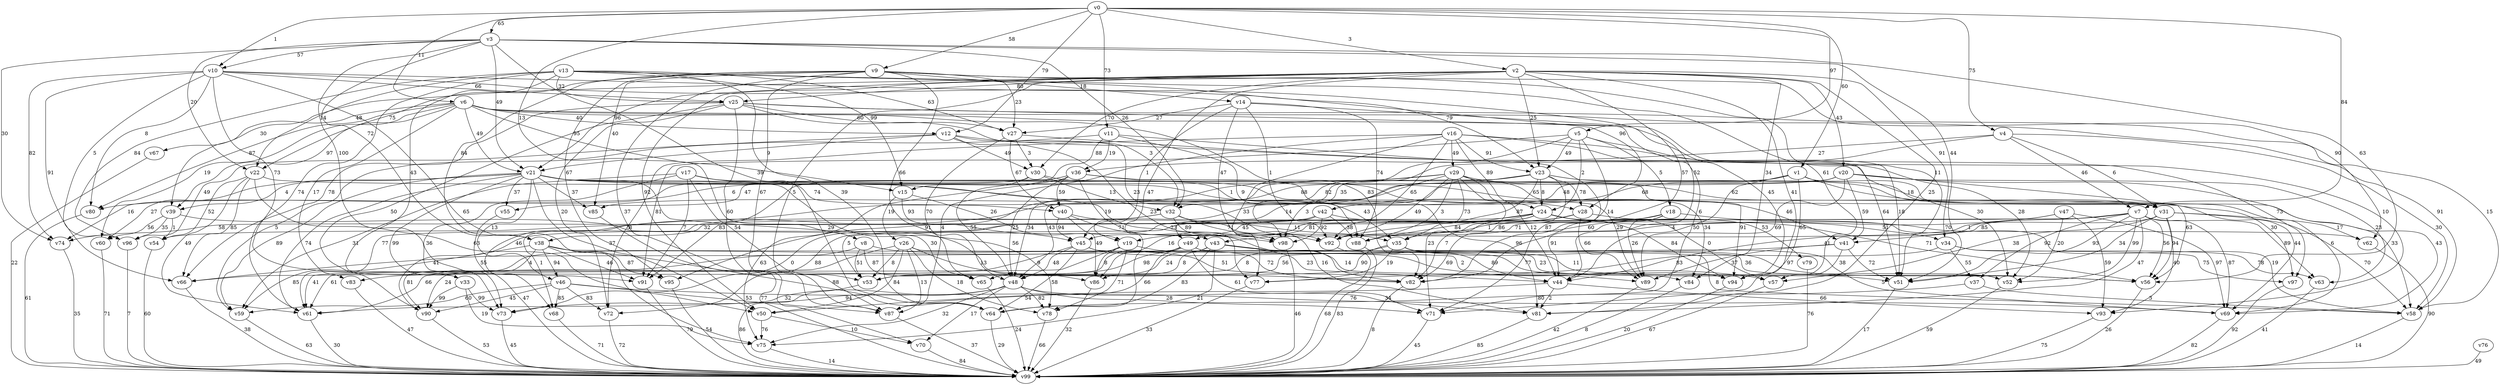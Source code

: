 digraph dg100 {
v0 -> v1 [label = "60"];
v0 -> v2 [label = "3"];
v0 -> v3 [label = "65"];
v0 -> v4 [label = "75"];
v0 -> v5 [label = "97"];
v0 -> v6 [label = "11"];
v0 -> v7 [label = "84"];
v0 -> v8 [label = "13"];
v0 -> v9 [label = "58"];
v0 -> v10 [label = "1"];
v0 -> v11 [label = "73"];
v0 -> v12 [label = "79"];
v1 -> v31 [label = "18"];
v1 -> v42 [label = "68"];
v1 -> v44 [label = "50"];
v1 -> v48 [label = "43"];
v1 -> v69 [label = "43"];
v1 -> v94 [label = "65"];
v2 -> v20 [label = "43"];
v2 -> v21 [label = "96"];
v2 -> v23 [label = "25"];
v2 -> v25 [label = "80"];
v2 -> v30 [label = "70"];
v2 -> v34 [label = "91"];
v2 -> v39 [label = "30"];
v2 -> v50 [label = "92"];
v2 -> v71 [label = "41"];
v2 -> v78 [label = "47"];
v2 -> v81 [label = "25"];
v2 -> v82 [label = "57"];
v2 -> v84 [label = "34"];
v2 -> v87 [label = "5"];
v3 -> v10 [label = "57"];
v3 -> v21 [label = "49"];
v3 -> v22 [label = "20"];
v3 -> v32 [label = "26"];
v3 -> v38 [label = "72"];
v3 -> v51 [label = "44"];
v3 -> v56 [label = "63"];
v3 -> v64 [label = "39"];
v3 -> v74 [label = "30"];
v3 -> v91 [label = "100"];
v4 -> v7 [label = "46"];
v4 -> v31 [label = "6"];
v4 -> v36 [label = "27"];
v4 -> v45 [label = "35"];
v4 -> v58 [label = "30"];
v5 -> v18 [label = "5"];
v5 -> v23 [label = "49"];
v5 -> v24 [label = "2"];
v5 -> v51 [label = "18"];
v5 -> v82 [label = "14"];
v5 -> v91 [label = "81"];
v5 -> v98 [label = "82"];
v6 -> v12 [label = "40"];
v6 -> v15 [label = "95"];
v6 -> v21 [label = "49"];
v6 -> v39 [label = "97"];
v6 -> v58 [label = "91"];
v6 -> v60 [label = "19"];
v6 -> v67 [label = "48"];
v6 -> v71 [label = "6"];
v6 -> v80 [label = "87"];
v6 -> v82 [label = "83"];
v6 -> v83 [label = "17"];
v7 -> v19 [label = "81"];
v7 -> v37 [label = "92"];
v7 -> v41 [label = "85"];
v7 -> v44 [label = "41"];
v7 -> v51 [label = "93"];
v7 -> v52 [label = "99"];
v7 -> v56 [label = "56"];
v7 -> v63 [label = "89"];
v7 -> v69 [label = "87"];
v7 -> v81 [label = "47"];
v8 -> v53 [label = "51"];
v8 -> v61 [label = "41"];
v8 -> v65 [label = "87"];
v8 -> v89 [label = "51"];
v9 -> v14 [label = "18"];
v9 -> v22 [label = "75"];
v9 -> v27 [label = "23"];
v9 -> v38 [label = "84"];
v9 -> v51 [label = "11"];
v9 -> v62 [label = "90"];
v9 -> v65 [label = "66"];
v9 -> v70 [label = "37"];
v9 -> v85 [label = "40"];
v9 -> v87 [label = "67"];
v9 -> v95 [label = "67"];
v10 -> v25 [label = "66"];
v10 -> v28 [label = "96"];
v10 -> v33 [label = "73"];
v10 -> v44 [label = "52"];
v10 -> v66 [label = "91"];
v10 -> v74 [label = "82"];
v10 -> v75 [label = "65"];
v10 -> v80 [label = "8"];
v10 -> v96 [label = "5"];
v11 -> v15 [label = "88"];
v11 -> v36 [label = "19"];
v11 -> v59 [label = "5"];
v11 -> v71 [label = "87"];
v11 -> v88 [label = "9"];
v12 -> v21 [label = "9"];
v12 -> v30 [label = "49"];
v12 -> v77 [label = "23"];
v12 -> v92 [label = "23"];
v12 -> v96 [label = "49"];
v12 -> v97 [label = "73"];
v13 -> v15 [label = "99"];
v13 -> v22 [label = "14"];
v13 -> v23 [label = "79"];
v13 -> v25 [label = "32"];
v13 -> v27 [label = "63"];
v13 -> v33 [label = "43"];
v13 -> v57 [label = "61"];
v13 -> v61 [label = "74"];
v13 -> v64 [label = "39"];
v13 -> v96 [label = "84"];
v14 -> v19 [label = "1"];
v14 -> v27 [label = "27"];
v14 -> v88 [label = "74"];
v14 -> v92 [label = "1"];
v14 -> v93 [label = "10"];
v14 -> v98 [label = "47"];
v15 -> v19 [label = "26"];
v15 -> v26 [label = "19"];
v15 -> v45 [label = "93"];
v16 -> v23 [label = "91"];
v16 -> v24 [label = "89"];
v16 -> v29 [label = "49"];
v16 -> v51 [label = "64"];
v16 -> v52 [label = "28"];
v16 -> v72 [label = "8"];
v16 -> v77 [label = "33"];
v16 -> v87 [label = "4"];
v16 -> v92 [label = "65"];
v17 -> v40 [label = "74"];
v17 -> v41 [label = "46"];
v17 -> v53 [label = "54"];
v17 -> v59 [label = "31"];
v17 -> v73 [label = "36"];
v17 -> v82 [label = "23"];
v17 -> v91 [label = "7"];
v18 -> v35 [label = "60"];
v18 -> v44 [label = "91"];
v18 -> v54 [label = "5"];
v18 -> v62 [label = "70"];
v18 -> v89 [label = "26"];
v19 -> v61 [label = "66"];
v19 -> v66 [label = "4"];
v19 -> v78 [label = "71"];
v19 -> v82 [label = "72"];
v19 -> v86 [label = "8"];
v20 -> v32 [label = "48"];
v20 -> v41 [label = "59"];
v20 -> v56 [label = "63"];
v20 -> v58 [label = "33"];
v20 -> v61 [label = "77"];
v20 -> v63 [label = "23"];
v20 -> v85 [label = "88"];
v20 -> v89 [label = "69"];
v21 -> v31 [label = "65"];
v21 -> v35 [label = "43"];
v21 -> v39 [label = "4"];
v21 -> v46 [label = "13"];
v21 -> v50 [label = "37"];
v21 -> v55 [label = "37"];
v21 -> v59 [label = "89"];
v21 -> v60 [label = "27"];
v21 -> v61 [label = "74"];
v21 -> v73 [label = "99"];
v21 -> v78 [label = "56"];
v21 -> v85 [label = "37"];
v21 -> v86 [label = "29"];
v21 -> v89 [label = "29"];
v22 -> v28 [label = "1"];
v22 -> v50 [label = "63"];
v22 -> v54 [label = "52"];
v22 -> v61 [label = "49"];
v22 -> v66 [label = "85"];
v23 -> v24 [label = "8"];
v23 -> v28 [label = "78"];
v23 -> v48 [label = "34"];
v23 -> v49 [label = "14"];
v23 -> v68 [label = "46"];
v23 -> v69 [label = "6"];
v23 -> v82 [label = "86"];
v23 -> v92 [label = "87"];
v23 -> v97 [label = "30"];
v24 -> v34 [label = "51"];
v24 -> v45 [label = "45"];
v24 -> v57 [label = "0"];
v24 -> v72 [label = "88"];
v24 -> v79 [label = "53"];
v24 -> v82 [label = "7"];
v24 -> v86 [label = "16"];
v24 -> v88 [label = "84"];
v24 -> v90 [label = "41"];
v24 -> v94 [label = "84"];
v25 -> v27 [label = "60"];
v25 -> v32 [label = "3"];
v25 -> v58 [label = "15"];
v25 -> v66 [label = "78"];
v25 -> v72 [label = "20"];
v25 -> v87 [label = "60"];
v25 -> v90 [label = "50"];
v25 -> v94 [label = "45"];
v26 -> v50 [label = "84"];
v26 -> v53 [label = "8"];
v26 -> v56 [label = "36"];
v26 -> v61 [label = "61"];
v26 -> v78 [label = "18"];
v26 -> v82 [label = "13"];
v26 -> v87 [label = "13"];
v27 -> v30 [label = "3"];
v27 -> v40 [label = "67"];
v27 -> v48 [label = "70"];
v27 -> v52 [label = "30"];
v28 -> v53 [label = "5"];
v28 -> v58 [label = "19"];
v28 -> v88 [label = "1"];
v28 -> v89 [label = "66"];
v29 -> v31 [label = "62"];
v29 -> v35 [label = "73"];
v29 -> v44 [label = "12"];
v29 -> v71 [label = "23"];
v29 -> v80 [label = "6"];
v29 -> v88 [label = "3"];
v29 -> v92 [label = "49"];
v29 -> v94 [label = "91"];
v29 -> v95 [label = "91"];
v29 -> v98 [label = "3"];
v30 -> v32 [label = "13"];
v30 -> v48 [label = "55"];
v30 -> v74 [label = "16"];
v30 -> v81 [label = "96"];
v31 -> v43 [label = "1"];
v31 -> v51 [label = "34"];
v31 -> v56 [label = "94"];
v31 -> v57 [label = "38"];
v31 -> v58 [label = "70"];
v31 -> v62 [label = "17"];
v31 -> v93 [label = "40"];
v32 -> v35 [label = "11"];
v32 -> v38 [label = "32"];
v32 -> v68 [label = "1"];
v32 -> v92 [label = "71"];
v32 -> v98 [label = "89"];
v33 -> v73 [label = "99"];
v33 -> v75 [label = "19"];
v33 -> v90 [label = "99"];
v34 -> v37 [label = "55"];
v34 -> v63 [label = "78"];
v34 -> v77 [label = "83"];
v34 -> v97 [label = "75"];
v35 -> v44 [label = "89"];
v35 -> v48 [label = "90"];
v35 -> v53 [label = "8"];
v35 -> v56 [label = "97"];
v35 -> v69 [label = "5"];
v35 -> v77 [label = "19"];
v36 -> v40 [label = "59"];
v36 -> v43 [label = "19"];
v36 -> v48 [label = "25"];
v36 -> v55 [label = "47"];
v36 -> v69 [label = "44"];
v36 -> v75 [label = "63"];
v36 -> v84 [label = "34"];
v36 -> v91 [label = "83"];
v37 -> v58 [label = "3"];
v37 -> v64 [label = "80"];
v38 -> v46 [label = "94"];
v38 -> v51 [label = "2"];
v38 -> v59 [label = "85"];
v38 -> v64 [label = "88"];
v38 -> v90 [label = "81"];
v38 -> v91 [label = "46"];
v38 -> v95 [label = "87"];
v39 -> v54 [label = "1"];
v39 -> v60 [label = "56"];
v39 -> v65 [label = "30"];
v39 -> v96 [label = "35"];
v40 -> v45 [label = "94"];
v40 -> v81 [label = "16"];
v40 -> v86 [label = "49"];
v40 -> v98 [label = "71"];
v41 -> v51 [label = "72"];
v41 -> v53 [label = "56"];
v41 -> v57 [label = "38"];
v41 -> v89 [label = "37"];
v42 -> v56 [label = "71"];
v42 -> v73 [label = "0"];
v42 -> v74 [label = "58"];
v42 -> v88 [label = "38"];
v42 -> v98 [label = "92"];
v43 -> v44 [label = "23"];
v43 -> v64 [label = "83"];
v43 -> v65 [label = "24"];
v43 -> v75 [label = "21"];
v43 -> v84 [label = "14"];
v43 -> v86 [label = "8"];
v43 -> v94 [label = "77"];
v44 -> v50 [label = "54"];
v44 -> v81 [label = "2"];
v44 -> v93 [label = "66"];
v45 -> v48 [label = "48"];
v45 -> v52 [label = "23"];
v45 -> v57 [label = "69"];
v45 -> v64 [label = "58"];
v45 -> v83 [label = "9"];
v46 -> v59 [label = "60"];
v46 -> v68 [label = "85"];
v46 -> v69 [label = "76"];
v46 -> v72 [label = "83"];
v46 -> v87 [label = "53"];
v46 -> v90 [label = "45"];
v47 -> v49 [label = "71"];
v47 -> v52 [label = "20"];
v47 -> v69 [label = "97"];
v47 -> v92 [label = "4"];
v47 -> v93 [label = "59"];
v48 -> v61 [label = "32"];
v48 -> v70 [label = "17"];
v48 -> v71 [label = "28"];
v48 -> v73 [label = "94"];
v48 -> v75 [label = "32"];
v48 -> v78 [label = "82"];
v48 -> v81 [label = "34"];
v49 -> v52 [label = "11"];
v49 -> v53 [label = "98"];
v49 -> v58 [label = "8"];
v49 -> v66 [label = "55"];
v49 -> v71 [label = "61"];
v49 -> v87 [label = "66"];
v49 -> v90 [label = "24"];
v50 -> v70 [label = "10"];
v50 -> v75 [label = "76"];
v51 -> v99 [label = "17"];
v52 -> v99 [label = "59"];
v53 -> v99 [label = "86"];
v54 -> v99 [label = "60"];
v55 -> v99 [label = "47"];
v56 -> v99 [label = "26"];
v57 -> v99 [label = "67"];
v58 -> v99 [label = "14"];
v59 -> v99 [label = "63"];
v60 -> v99 [label = "71"];
v61 -> v99 [label = "30"];
v62 -> v99 [label = "90"];
v63 -> v99 [label = "41"];
v64 -> v99 [label = "29"];
v65 -> v99 [label = "24"];
v66 -> v99 [label = "38"];
v67 -> v99 [label = "22"];
v68 -> v99 [label = "71"];
v69 -> v99 [label = "82"];
v70 -> v99 [label = "84"];
v71 -> v99 [label = "45"];
v72 -> v99 [label = "72"];
v73 -> v99 [label = "45"];
v74 -> v99 [label = "35"];
v75 -> v99 [label = "14"];
v76 -> v99 [label = "49"];
v77 -> v99 [label = "33"];
v78 -> v99 [label = "66"];
v79 -> v99 [label = "76"];
v80 -> v99 [label = "61"];
v81 -> v99 [label = "85"];
v82 -> v99 [label = "8"];
v83 -> v99 [label = "47"];
v84 -> v99 [label = "8"];
v85 -> v99 [label = "77"];
v86 -> v99 [label = "32"];
v87 -> v99 [label = "37"];
v88 -> v99 [label = "83"];
v89 -> v99 [label = "42"];
v90 -> v99 [label = "53"];
v91 -> v99 [label = "79"];
v92 -> v99 [label = "68"];
v93 -> v99 [label = "75"];
v94 -> v99 [label = "20"];
v95 -> v99 [label = "54"];
v96 -> v99 [label = "7"];
v97 -> v99 [label = "92"];
v98 -> v99 [label = "46"];
}